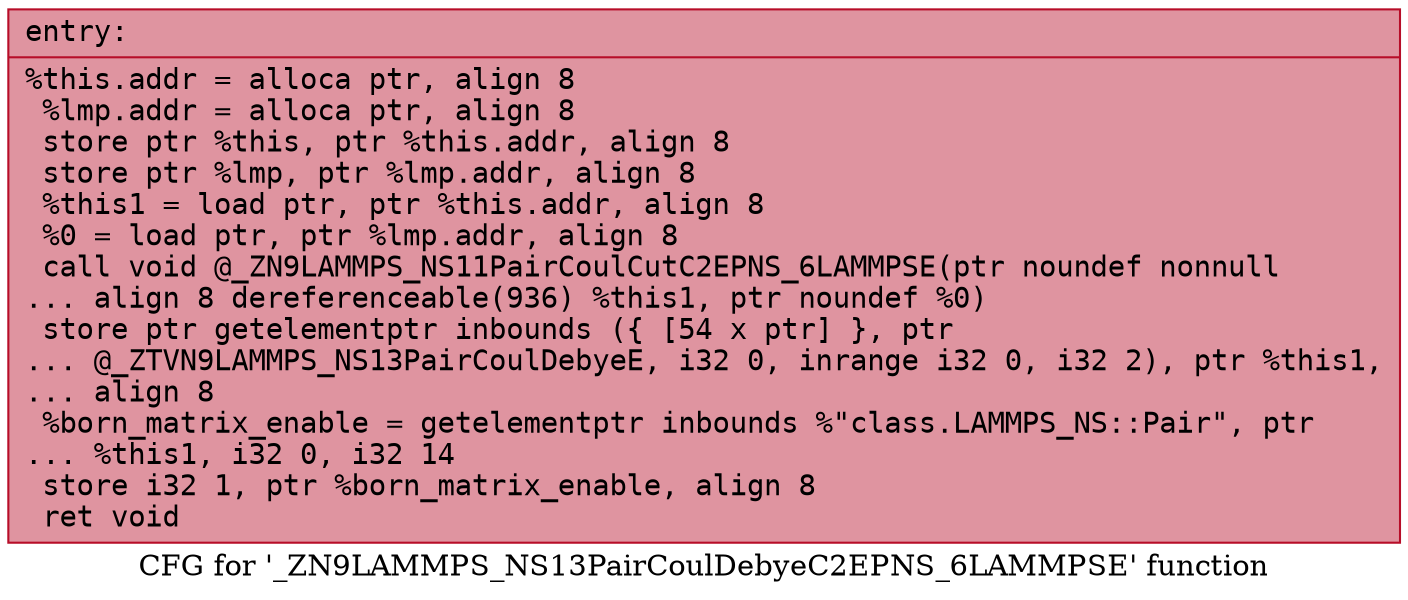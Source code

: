 digraph "CFG for '_ZN9LAMMPS_NS13PairCoulDebyeC2EPNS_6LAMMPSE' function" {
	label="CFG for '_ZN9LAMMPS_NS13PairCoulDebyeC2EPNS_6LAMMPSE' function";

	Node0x561a2b03ae90 [shape=record,color="#b70d28ff", style=filled, fillcolor="#b70d2870" fontname="Courier",label="{entry:\l|  %this.addr = alloca ptr, align 8\l  %lmp.addr = alloca ptr, align 8\l  store ptr %this, ptr %this.addr, align 8\l  store ptr %lmp, ptr %lmp.addr, align 8\l  %this1 = load ptr, ptr %this.addr, align 8\l  %0 = load ptr, ptr %lmp.addr, align 8\l  call void @_ZN9LAMMPS_NS11PairCoulCutC2EPNS_6LAMMPSE(ptr noundef nonnull\l... align 8 dereferenceable(936) %this1, ptr noundef %0)\l  store ptr getelementptr inbounds (\{ [54 x ptr] \}, ptr\l... @_ZTVN9LAMMPS_NS13PairCoulDebyeE, i32 0, inrange i32 0, i32 2), ptr %this1,\l... align 8\l  %born_matrix_enable = getelementptr inbounds %\"class.LAMMPS_NS::Pair\", ptr\l... %this1, i32 0, i32 14\l  store i32 1, ptr %born_matrix_enable, align 8\l  ret void\l}"];
}
